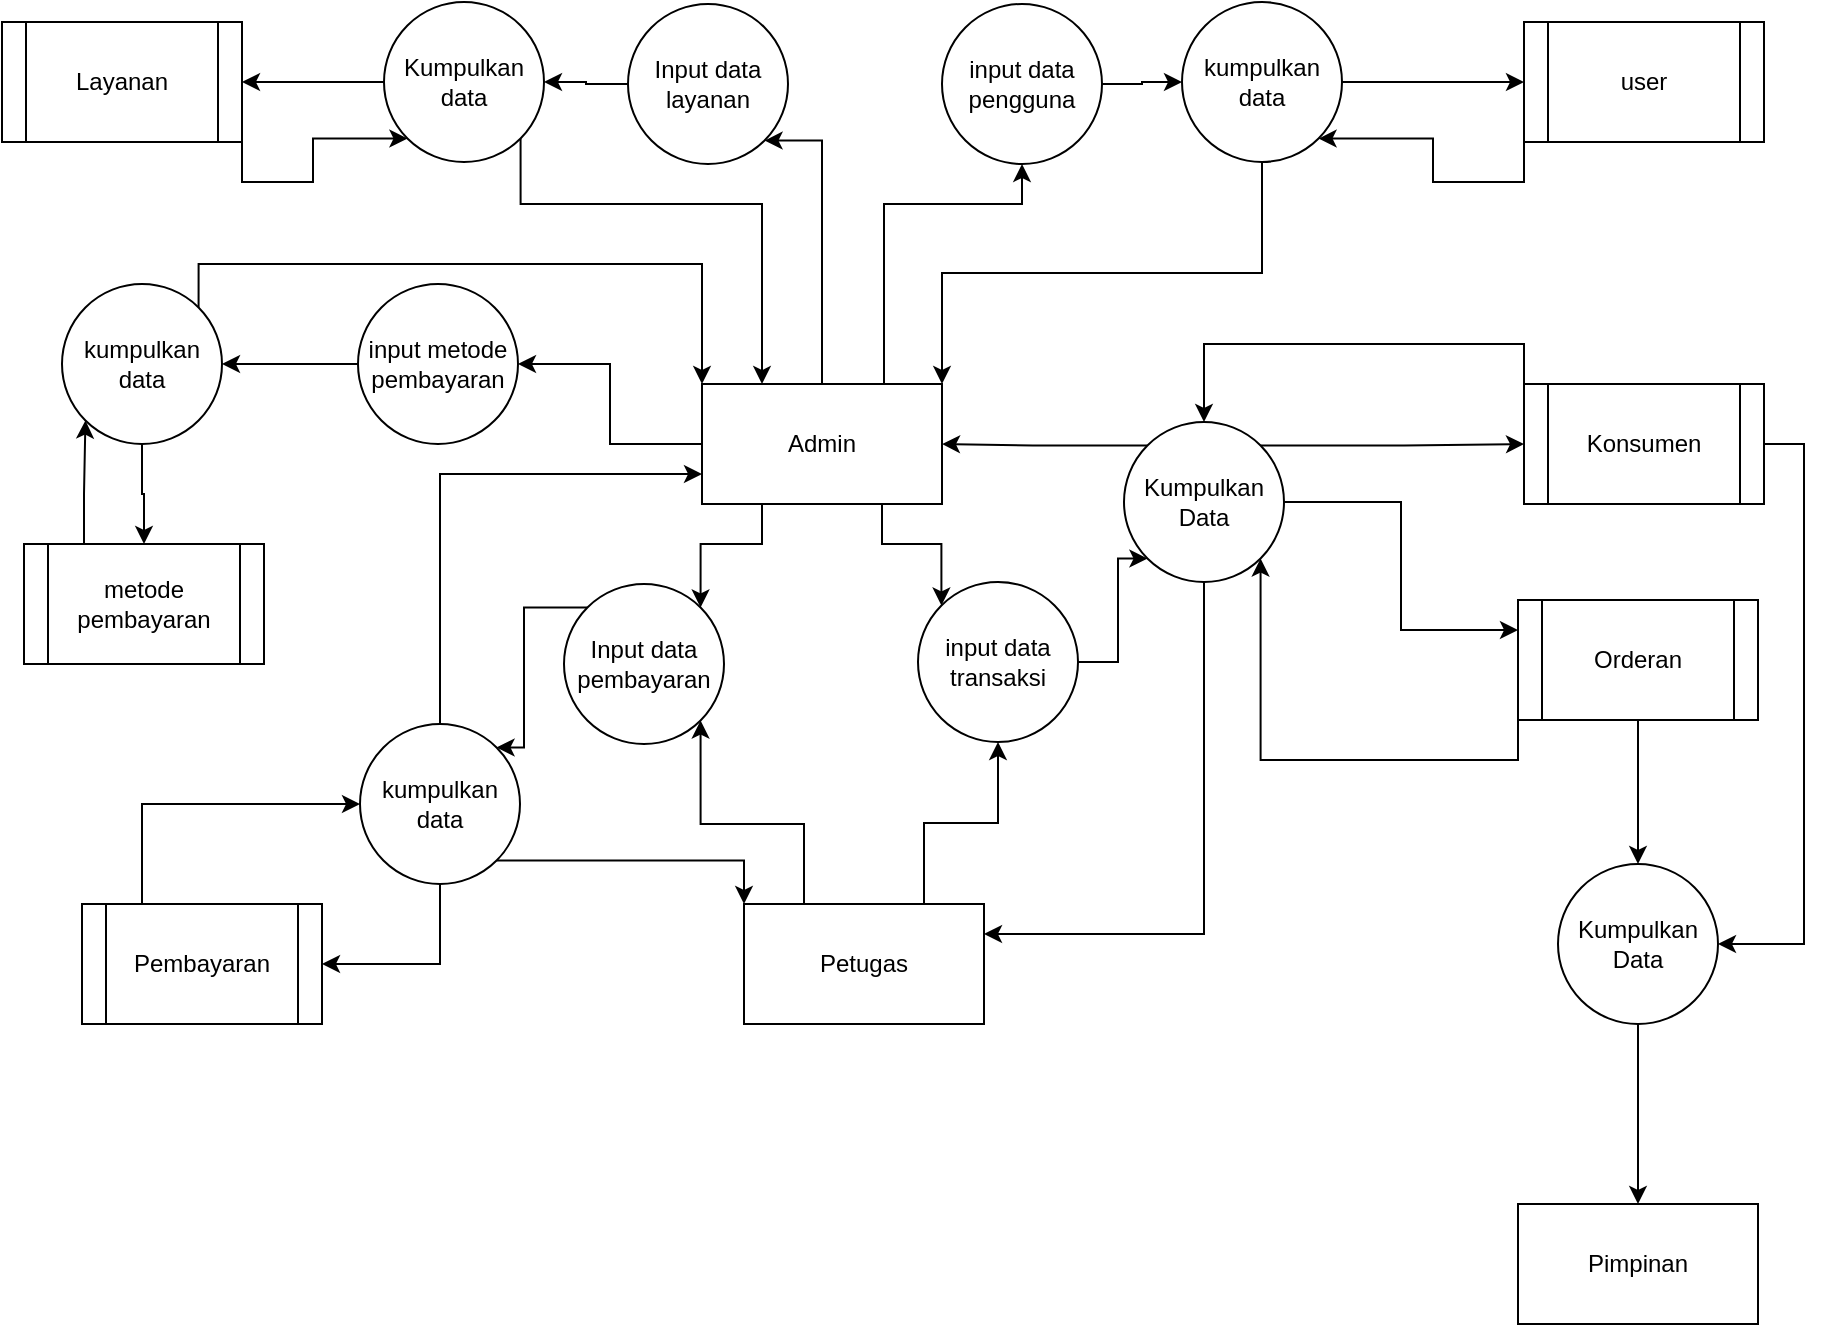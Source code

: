 <mxfile version="24.3.0" type="device">
  <diagram name="Page-1" id="eIDo38rV3SL3sS-mw_E1">
    <mxGraphModel dx="1257" dy="669" grid="1" gridSize="10" guides="1" tooltips="1" connect="1" arrows="1" fold="1" page="1" pageScale="1" pageWidth="1100" pageHeight="850" math="0" shadow="0">
      <root>
        <mxCell id="0" />
        <mxCell id="1" parent="0" />
        <mxCell id="AUo9YFX8Tmc6pmDLn0fj-62" style="edgeStyle=orthogonalEdgeStyle;rounded=0;orthogonalLoop=1;jettySize=auto;html=1;exitX=0;exitY=0.5;exitDx=0;exitDy=0;entryX=1;entryY=0.5;entryDx=0;entryDy=0;" parent="1" source="AUo9YFX8Tmc6pmDLn0fj-30" target="AUo9YFX8Tmc6pmDLn0fj-61" edge="1">
          <mxGeometry relative="1" as="geometry" />
        </mxCell>
        <mxCell id="AUo9YFX8Tmc6pmDLn0fj-73" style="edgeStyle=orthogonalEdgeStyle;rounded=0;orthogonalLoop=1;jettySize=auto;html=1;exitX=0.75;exitY=0;exitDx=0;exitDy=0;entryX=0.5;entryY=1;entryDx=0;entryDy=0;" parent="1" source="AUo9YFX8Tmc6pmDLn0fj-30" target="AUo9YFX8Tmc6pmDLn0fj-69" edge="1">
          <mxGeometry relative="1" as="geometry">
            <Array as="points">
              <mxPoint x="580" y="230" />
              <mxPoint x="649" y="230" />
            </Array>
          </mxGeometry>
        </mxCell>
        <mxCell id="P4W4asdII1Cv2BZ50rhy-3" style="edgeStyle=orthogonalEdgeStyle;rounded=0;orthogonalLoop=1;jettySize=auto;html=1;exitX=0.5;exitY=0;exitDx=0;exitDy=0;entryX=1;entryY=1;entryDx=0;entryDy=0;" edge="1" parent="1" source="AUo9YFX8Tmc6pmDLn0fj-30" target="AUo9YFX8Tmc6pmDLn0fj-51">
          <mxGeometry relative="1" as="geometry">
            <Array as="points">
              <mxPoint x="549" y="198" />
            </Array>
          </mxGeometry>
        </mxCell>
        <mxCell id="P4W4asdII1Cv2BZ50rhy-10" style="edgeStyle=orthogonalEdgeStyle;rounded=0;orthogonalLoop=1;jettySize=auto;html=1;exitX=0.25;exitY=1;exitDx=0;exitDy=0;entryX=1;entryY=0;entryDx=0;entryDy=0;" edge="1" parent="1" source="AUo9YFX8Tmc6pmDLn0fj-30" target="AUo9YFX8Tmc6pmDLn0fj-44">
          <mxGeometry relative="1" as="geometry" />
        </mxCell>
        <mxCell id="P4W4asdII1Cv2BZ50rhy-11" style="edgeStyle=orthogonalEdgeStyle;rounded=0;orthogonalLoop=1;jettySize=auto;html=1;exitX=0.75;exitY=1;exitDx=0;exitDy=0;entryX=0;entryY=0;entryDx=0;entryDy=0;" edge="1" parent="1" source="AUo9YFX8Tmc6pmDLn0fj-30" target="AUo9YFX8Tmc6pmDLn0fj-32">
          <mxGeometry relative="1" as="geometry" />
        </mxCell>
        <mxCell id="AUo9YFX8Tmc6pmDLn0fj-30" value="Admin" style="rounded=0;whiteSpace=wrap;html=1;" parent="1" vertex="1">
          <mxGeometry x="489" y="320" width="120" height="60" as="geometry" />
        </mxCell>
        <mxCell id="P4W4asdII1Cv2BZ50rhy-14" style="edgeStyle=orthogonalEdgeStyle;rounded=0;orthogonalLoop=1;jettySize=auto;html=1;exitX=1;exitY=0.5;exitDx=0;exitDy=0;entryX=0;entryY=1;entryDx=0;entryDy=0;" edge="1" parent="1" source="AUo9YFX8Tmc6pmDLn0fj-32" target="AUo9YFX8Tmc6pmDLn0fj-37">
          <mxGeometry relative="1" as="geometry" />
        </mxCell>
        <mxCell id="AUo9YFX8Tmc6pmDLn0fj-32" value="input data transaksi" style="ellipse;whiteSpace=wrap;html=1;aspect=fixed;" parent="1" vertex="1">
          <mxGeometry x="597" y="419" width="80" height="80" as="geometry" />
        </mxCell>
        <mxCell id="P4W4asdII1Cv2BZ50rhy-25" style="edgeStyle=orthogonalEdgeStyle;rounded=0;orthogonalLoop=1;jettySize=auto;html=1;exitX=0;exitY=1;exitDx=0;exitDy=0;entryX=1;entryY=1;entryDx=0;entryDy=0;" edge="1" parent="1" source="AUo9YFX8Tmc6pmDLn0fj-34" target="AUo9YFX8Tmc6pmDLn0fj-37">
          <mxGeometry relative="1" as="geometry" />
        </mxCell>
        <mxCell id="JZ4BVXdF0j20zcZhhWsW-5" style="edgeStyle=orthogonalEdgeStyle;rounded=0;orthogonalLoop=1;jettySize=auto;html=1;exitX=0.5;exitY=1;exitDx=0;exitDy=0;entryX=0.5;entryY=0;entryDx=0;entryDy=0;" edge="1" parent="1" source="AUo9YFX8Tmc6pmDLn0fj-34" target="JZ4BVXdF0j20zcZhhWsW-3">
          <mxGeometry relative="1" as="geometry" />
        </mxCell>
        <mxCell id="AUo9YFX8Tmc6pmDLn0fj-34" value="Orderan" style="shape=process;whiteSpace=wrap;html=1;backgroundOutline=1;" parent="1" vertex="1">
          <mxGeometry x="897" y="428" width="120" height="60" as="geometry" />
        </mxCell>
        <mxCell id="P4W4asdII1Cv2BZ50rhy-15" style="edgeStyle=orthogonalEdgeStyle;rounded=0;orthogonalLoop=1;jettySize=auto;html=1;exitX=0;exitY=0;exitDx=0;exitDy=0;entryX=1;entryY=0.5;entryDx=0;entryDy=0;" edge="1" parent="1" source="AUo9YFX8Tmc6pmDLn0fj-37" target="AUo9YFX8Tmc6pmDLn0fj-30">
          <mxGeometry relative="1" as="geometry" />
        </mxCell>
        <mxCell id="P4W4asdII1Cv2BZ50rhy-16" style="edgeStyle=orthogonalEdgeStyle;rounded=0;orthogonalLoop=1;jettySize=auto;html=1;exitX=1;exitY=0;exitDx=0;exitDy=0;entryX=0;entryY=0.5;entryDx=0;entryDy=0;" edge="1" parent="1" source="AUo9YFX8Tmc6pmDLn0fj-37" target="AUo9YFX8Tmc6pmDLn0fj-39">
          <mxGeometry relative="1" as="geometry" />
        </mxCell>
        <mxCell id="P4W4asdII1Cv2BZ50rhy-26" style="edgeStyle=orthogonalEdgeStyle;rounded=0;orthogonalLoop=1;jettySize=auto;html=1;exitX=1;exitY=0.5;exitDx=0;exitDy=0;entryX=0;entryY=0.25;entryDx=0;entryDy=0;" edge="1" parent="1" source="AUo9YFX8Tmc6pmDLn0fj-37" target="AUo9YFX8Tmc6pmDLn0fj-34">
          <mxGeometry relative="1" as="geometry" />
        </mxCell>
        <mxCell id="P4W4asdII1Cv2BZ50rhy-27" style="edgeStyle=orthogonalEdgeStyle;rounded=0;orthogonalLoop=1;jettySize=auto;html=1;exitX=0.5;exitY=1;exitDx=0;exitDy=0;entryX=1;entryY=0.25;entryDx=0;entryDy=0;" edge="1" parent="1" source="AUo9YFX8Tmc6pmDLn0fj-37" target="P4W4asdII1Cv2BZ50rhy-1">
          <mxGeometry relative="1" as="geometry" />
        </mxCell>
        <mxCell id="AUo9YFX8Tmc6pmDLn0fj-37" value="Kumpulkan Data" style="ellipse;whiteSpace=wrap;html=1;aspect=fixed;" parent="1" vertex="1">
          <mxGeometry x="700" y="339" width="80" height="80" as="geometry" />
        </mxCell>
        <mxCell id="P4W4asdII1Cv2BZ50rhy-19" style="edgeStyle=orthogonalEdgeStyle;rounded=0;orthogonalLoop=1;jettySize=auto;html=1;exitX=0;exitY=0;exitDx=0;exitDy=0;entryX=0.5;entryY=0;entryDx=0;entryDy=0;" edge="1" parent="1" source="AUo9YFX8Tmc6pmDLn0fj-39" target="AUo9YFX8Tmc6pmDLn0fj-37">
          <mxGeometry relative="1" as="geometry" />
        </mxCell>
        <mxCell id="JZ4BVXdF0j20zcZhhWsW-4" style="edgeStyle=orthogonalEdgeStyle;rounded=0;orthogonalLoop=1;jettySize=auto;html=1;exitX=1;exitY=0.5;exitDx=0;exitDy=0;entryX=1;entryY=0.5;entryDx=0;entryDy=0;" edge="1" parent="1" source="AUo9YFX8Tmc6pmDLn0fj-39" target="JZ4BVXdF0j20zcZhhWsW-3">
          <mxGeometry relative="1" as="geometry" />
        </mxCell>
        <mxCell id="AUo9YFX8Tmc6pmDLn0fj-39" value="Konsumen" style="shape=process;whiteSpace=wrap;html=1;backgroundOutline=1;" parent="1" vertex="1">
          <mxGeometry x="900" y="320" width="120" height="60" as="geometry" />
        </mxCell>
        <mxCell id="P4W4asdII1Cv2BZ50rhy-12" style="edgeStyle=orthogonalEdgeStyle;rounded=0;orthogonalLoop=1;jettySize=auto;html=1;exitX=0;exitY=0;exitDx=0;exitDy=0;entryX=1;entryY=0;entryDx=0;entryDy=0;" edge="1" parent="1" source="AUo9YFX8Tmc6pmDLn0fj-44" target="AUo9YFX8Tmc6pmDLn0fj-46">
          <mxGeometry relative="1" as="geometry" />
        </mxCell>
        <mxCell id="AUo9YFX8Tmc6pmDLn0fj-44" value="Input data pembayaran" style="ellipse;whiteSpace=wrap;html=1;aspect=fixed;" parent="1" vertex="1">
          <mxGeometry x="420" y="420" width="80" height="80" as="geometry" />
        </mxCell>
        <mxCell id="AUo9YFX8Tmc6pmDLn0fj-60" style="edgeStyle=orthogonalEdgeStyle;rounded=0;orthogonalLoop=1;jettySize=auto;html=1;exitX=0.5;exitY=1;exitDx=0;exitDy=0;entryX=1;entryY=0.5;entryDx=0;entryDy=0;" parent="1" source="AUo9YFX8Tmc6pmDLn0fj-46" target="AUo9YFX8Tmc6pmDLn0fj-48" edge="1">
          <mxGeometry relative="1" as="geometry" />
        </mxCell>
        <mxCell id="P4W4asdII1Cv2BZ50rhy-13" style="edgeStyle=orthogonalEdgeStyle;rounded=0;orthogonalLoop=1;jettySize=auto;html=1;exitX=0.5;exitY=0;exitDx=0;exitDy=0;entryX=0;entryY=0.75;entryDx=0;entryDy=0;" edge="1" parent="1" source="AUo9YFX8Tmc6pmDLn0fj-46" target="AUo9YFX8Tmc6pmDLn0fj-30">
          <mxGeometry relative="1" as="geometry" />
        </mxCell>
        <mxCell id="P4W4asdII1Cv2BZ50rhy-22" style="edgeStyle=orthogonalEdgeStyle;rounded=0;orthogonalLoop=1;jettySize=auto;html=1;exitX=1;exitY=1;exitDx=0;exitDy=0;entryX=0;entryY=0;entryDx=0;entryDy=0;" edge="1" parent="1" source="AUo9YFX8Tmc6pmDLn0fj-46" target="P4W4asdII1Cv2BZ50rhy-1">
          <mxGeometry relative="1" as="geometry" />
        </mxCell>
        <mxCell id="AUo9YFX8Tmc6pmDLn0fj-46" value="kumpulkan&lt;div&gt;data&lt;/div&gt;" style="ellipse;whiteSpace=wrap;html=1;aspect=fixed;" parent="1" vertex="1">
          <mxGeometry x="318" y="490" width="80" height="80" as="geometry" />
        </mxCell>
        <mxCell id="AUo9YFX8Tmc6pmDLn0fj-47" style="edgeStyle=orthogonalEdgeStyle;rounded=0;orthogonalLoop=1;jettySize=auto;html=1;exitX=0.25;exitY=0;exitDx=0;exitDy=0;entryX=0;entryY=0.5;entryDx=0;entryDy=0;" parent="1" source="AUo9YFX8Tmc6pmDLn0fj-48" target="AUo9YFX8Tmc6pmDLn0fj-46" edge="1">
          <mxGeometry relative="1" as="geometry" />
        </mxCell>
        <mxCell id="AUo9YFX8Tmc6pmDLn0fj-48" value="Pembayaran" style="shape=process;whiteSpace=wrap;html=1;backgroundOutline=1;" parent="1" vertex="1">
          <mxGeometry x="179" y="580" width="120" height="60" as="geometry" />
        </mxCell>
        <mxCell id="P4W4asdII1Cv2BZ50rhy-4" style="edgeStyle=orthogonalEdgeStyle;rounded=0;orthogonalLoop=1;jettySize=auto;html=1;exitX=0;exitY=0.5;exitDx=0;exitDy=0;entryX=1;entryY=0.5;entryDx=0;entryDy=0;" edge="1" parent="1" source="AUo9YFX8Tmc6pmDLn0fj-51" target="AUo9YFX8Tmc6pmDLn0fj-53">
          <mxGeometry relative="1" as="geometry" />
        </mxCell>
        <mxCell id="AUo9YFX8Tmc6pmDLn0fj-51" value="Input data layanan" style="ellipse;whiteSpace=wrap;html=1;aspect=fixed;" parent="1" vertex="1">
          <mxGeometry x="452" y="130" width="80" height="80" as="geometry" />
        </mxCell>
        <mxCell id="P4W4asdII1Cv2BZ50rhy-5" style="edgeStyle=orthogonalEdgeStyle;rounded=0;orthogonalLoop=1;jettySize=auto;html=1;exitX=0;exitY=0.5;exitDx=0;exitDy=0;entryX=1;entryY=0.5;entryDx=0;entryDy=0;" edge="1" parent="1" source="AUo9YFX8Tmc6pmDLn0fj-53" target="AUo9YFX8Tmc6pmDLn0fj-55">
          <mxGeometry relative="1" as="geometry" />
        </mxCell>
        <mxCell id="P4W4asdII1Cv2BZ50rhy-8" style="edgeStyle=orthogonalEdgeStyle;rounded=0;orthogonalLoop=1;jettySize=auto;html=1;exitX=1;exitY=1;exitDx=0;exitDy=0;entryX=0.25;entryY=0;entryDx=0;entryDy=0;" edge="1" parent="1" source="AUo9YFX8Tmc6pmDLn0fj-53" target="AUo9YFX8Tmc6pmDLn0fj-30">
          <mxGeometry relative="1" as="geometry">
            <Array as="points">
              <mxPoint x="398" y="230" />
              <mxPoint x="519" y="230" />
            </Array>
          </mxGeometry>
        </mxCell>
        <mxCell id="AUo9YFX8Tmc6pmDLn0fj-53" value="Kumpulkan data" style="ellipse;whiteSpace=wrap;html=1;aspect=fixed;" parent="1" vertex="1">
          <mxGeometry x="330" y="129" width="80" height="80" as="geometry" />
        </mxCell>
        <mxCell id="P4W4asdII1Cv2BZ50rhy-6" style="edgeStyle=orthogonalEdgeStyle;rounded=0;orthogonalLoop=1;jettySize=auto;html=1;exitX=1;exitY=1;exitDx=0;exitDy=0;entryX=0;entryY=1;entryDx=0;entryDy=0;" edge="1" parent="1" source="AUo9YFX8Tmc6pmDLn0fj-55" target="AUo9YFX8Tmc6pmDLn0fj-53">
          <mxGeometry relative="1" as="geometry" />
        </mxCell>
        <mxCell id="AUo9YFX8Tmc6pmDLn0fj-55" value="Layanan" style="shape=process;whiteSpace=wrap;html=1;backgroundOutline=1;" parent="1" vertex="1">
          <mxGeometry x="139" y="139" width="120" height="60" as="geometry" />
        </mxCell>
        <mxCell id="AUo9YFX8Tmc6pmDLn0fj-64" style="edgeStyle=orthogonalEdgeStyle;rounded=0;orthogonalLoop=1;jettySize=auto;html=1;exitX=0;exitY=0.5;exitDx=0;exitDy=0;entryX=1;entryY=0.5;entryDx=0;entryDy=0;" parent="1" source="AUo9YFX8Tmc6pmDLn0fj-61" target="AUo9YFX8Tmc6pmDLn0fj-63" edge="1">
          <mxGeometry relative="1" as="geometry" />
        </mxCell>
        <mxCell id="AUo9YFX8Tmc6pmDLn0fj-61" value="input metode pembayaran" style="ellipse;whiteSpace=wrap;html=1;aspect=fixed;" parent="1" vertex="1">
          <mxGeometry x="317" y="270" width="80" height="80" as="geometry" />
        </mxCell>
        <mxCell id="AUo9YFX8Tmc6pmDLn0fj-66" style="edgeStyle=orthogonalEdgeStyle;rounded=0;orthogonalLoop=1;jettySize=auto;html=1;exitX=0.5;exitY=1;exitDx=0;exitDy=0;entryX=0.5;entryY=0;entryDx=0;entryDy=0;" parent="1" source="AUo9YFX8Tmc6pmDLn0fj-63" target="AUo9YFX8Tmc6pmDLn0fj-65" edge="1">
          <mxGeometry relative="1" as="geometry" />
        </mxCell>
        <mxCell id="AUo9YFX8Tmc6pmDLn0fj-68" style="edgeStyle=orthogonalEdgeStyle;rounded=0;orthogonalLoop=1;jettySize=auto;html=1;exitX=1;exitY=0;exitDx=0;exitDy=0;entryX=0;entryY=0;entryDx=0;entryDy=0;" parent="1" source="AUo9YFX8Tmc6pmDLn0fj-63" target="AUo9YFX8Tmc6pmDLn0fj-30" edge="1">
          <mxGeometry relative="1" as="geometry">
            <Array as="points">
              <mxPoint x="237" y="260" />
              <mxPoint x="489" y="260" />
            </Array>
          </mxGeometry>
        </mxCell>
        <mxCell id="AUo9YFX8Tmc6pmDLn0fj-63" value="kumpulkan data" style="ellipse;whiteSpace=wrap;html=1;aspect=fixed;" parent="1" vertex="1">
          <mxGeometry x="169" y="270" width="80" height="80" as="geometry" />
        </mxCell>
        <mxCell id="AUo9YFX8Tmc6pmDLn0fj-67" style="edgeStyle=orthogonalEdgeStyle;rounded=0;orthogonalLoop=1;jettySize=auto;html=1;exitX=0.25;exitY=0;exitDx=0;exitDy=0;entryX=0;entryY=1;entryDx=0;entryDy=0;" parent="1" source="AUo9YFX8Tmc6pmDLn0fj-65" target="AUo9YFX8Tmc6pmDLn0fj-63" edge="1">
          <mxGeometry relative="1" as="geometry" />
        </mxCell>
        <mxCell id="AUo9YFX8Tmc6pmDLn0fj-65" value="metode pembayaran" style="shape=process;whiteSpace=wrap;html=1;backgroundOutline=1;" parent="1" vertex="1">
          <mxGeometry x="150" y="400" width="120" height="60" as="geometry" />
        </mxCell>
        <mxCell id="AUo9YFX8Tmc6pmDLn0fj-74" style="edgeStyle=orthogonalEdgeStyle;rounded=0;orthogonalLoop=1;jettySize=auto;html=1;exitX=1;exitY=0.5;exitDx=0;exitDy=0;entryX=0;entryY=0.5;entryDx=0;entryDy=0;" parent="1" source="AUo9YFX8Tmc6pmDLn0fj-69" target="AUo9YFX8Tmc6pmDLn0fj-70" edge="1">
          <mxGeometry relative="1" as="geometry" />
        </mxCell>
        <mxCell id="AUo9YFX8Tmc6pmDLn0fj-69" value="input data pengguna" style="ellipse;whiteSpace=wrap;html=1;aspect=fixed;" parent="1" vertex="1">
          <mxGeometry x="609" y="130" width="80" height="80" as="geometry" />
        </mxCell>
        <mxCell id="AUo9YFX8Tmc6pmDLn0fj-75" style="edgeStyle=orthogonalEdgeStyle;rounded=0;orthogonalLoop=1;jettySize=auto;html=1;exitX=1;exitY=0.5;exitDx=0;exitDy=0;entryX=0;entryY=0.5;entryDx=0;entryDy=0;" parent="1" source="AUo9YFX8Tmc6pmDLn0fj-70" target="AUo9YFX8Tmc6pmDLn0fj-71" edge="1">
          <mxGeometry relative="1" as="geometry" />
        </mxCell>
        <mxCell id="AUo9YFX8Tmc6pmDLn0fj-78" style="edgeStyle=orthogonalEdgeStyle;rounded=0;orthogonalLoop=1;jettySize=auto;html=1;exitX=0.5;exitY=1;exitDx=0;exitDy=0;entryX=1;entryY=0;entryDx=0;entryDy=0;" parent="1" source="AUo9YFX8Tmc6pmDLn0fj-70" target="AUo9YFX8Tmc6pmDLn0fj-30" edge="1">
          <mxGeometry relative="1" as="geometry" />
        </mxCell>
        <mxCell id="AUo9YFX8Tmc6pmDLn0fj-70" value="kumpulkan data" style="ellipse;whiteSpace=wrap;html=1;aspect=fixed;" parent="1" vertex="1">
          <mxGeometry x="729" y="129" width="80" height="80" as="geometry" />
        </mxCell>
        <mxCell id="P4W4asdII1Cv2BZ50rhy-2" style="edgeStyle=orthogonalEdgeStyle;rounded=0;orthogonalLoop=1;jettySize=auto;html=1;exitX=0;exitY=1;exitDx=0;exitDy=0;entryX=1;entryY=1;entryDx=0;entryDy=0;" edge="1" parent="1" source="AUo9YFX8Tmc6pmDLn0fj-71" target="AUo9YFX8Tmc6pmDLn0fj-70">
          <mxGeometry relative="1" as="geometry" />
        </mxCell>
        <mxCell id="AUo9YFX8Tmc6pmDLn0fj-71" value="user" style="shape=process;whiteSpace=wrap;html=1;backgroundOutline=1;" parent="1" vertex="1">
          <mxGeometry x="900" y="139" width="120" height="60" as="geometry" />
        </mxCell>
        <mxCell id="P4W4asdII1Cv2BZ50rhy-20" style="edgeStyle=orthogonalEdgeStyle;rounded=0;orthogonalLoop=1;jettySize=auto;html=1;exitX=0.25;exitY=0;exitDx=0;exitDy=0;entryX=1;entryY=1;entryDx=0;entryDy=0;" edge="1" parent="1" source="P4W4asdII1Cv2BZ50rhy-1" target="AUo9YFX8Tmc6pmDLn0fj-44">
          <mxGeometry relative="1" as="geometry" />
        </mxCell>
        <mxCell id="P4W4asdII1Cv2BZ50rhy-21" style="edgeStyle=orthogonalEdgeStyle;rounded=0;orthogonalLoop=1;jettySize=auto;html=1;exitX=0.75;exitY=0;exitDx=0;exitDy=0;entryX=0.5;entryY=1;entryDx=0;entryDy=0;" edge="1" parent="1" source="P4W4asdII1Cv2BZ50rhy-1" target="AUo9YFX8Tmc6pmDLn0fj-32">
          <mxGeometry relative="1" as="geometry" />
        </mxCell>
        <mxCell id="P4W4asdII1Cv2BZ50rhy-1" value="Petugas" style="rounded=0;whiteSpace=wrap;html=1;" vertex="1" parent="1">
          <mxGeometry x="510" y="580" width="120" height="60" as="geometry" />
        </mxCell>
        <mxCell id="JZ4BVXdF0j20zcZhhWsW-1" value="Pimpinan" style="rounded=0;whiteSpace=wrap;html=1;" vertex="1" parent="1">
          <mxGeometry x="897" y="730" width="120" height="60" as="geometry" />
        </mxCell>
        <mxCell id="JZ4BVXdF0j20zcZhhWsW-2" style="edgeStyle=orthogonalEdgeStyle;rounded=0;orthogonalLoop=1;jettySize=auto;html=1;exitX=0.5;exitY=1;exitDx=0;exitDy=0;entryX=0.5;entryY=0;entryDx=0;entryDy=0;" edge="1" parent="1" source="JZ4BVXdF0j20zcZhhWsW-3" target="JZ4BVXdF0j20zcZhhWsW-1">
          <mxGeometry relative="1" as="geometry" />
        </mxCell>
        <mxCell id="JZ4BVXdF0j20zcZhhWsW-3" value="Kumpulkan Data" style="ellipse;whiteSpace=wrap;html=1;aspect=fixed;" vertex="1" parent="1">
          <mxGeometry x="917" y="560" width="80" height="80" as="geometry" />
        </mxCell>
      </root>
    </mxGraphModel>
  </diagram>
</mxfile>
